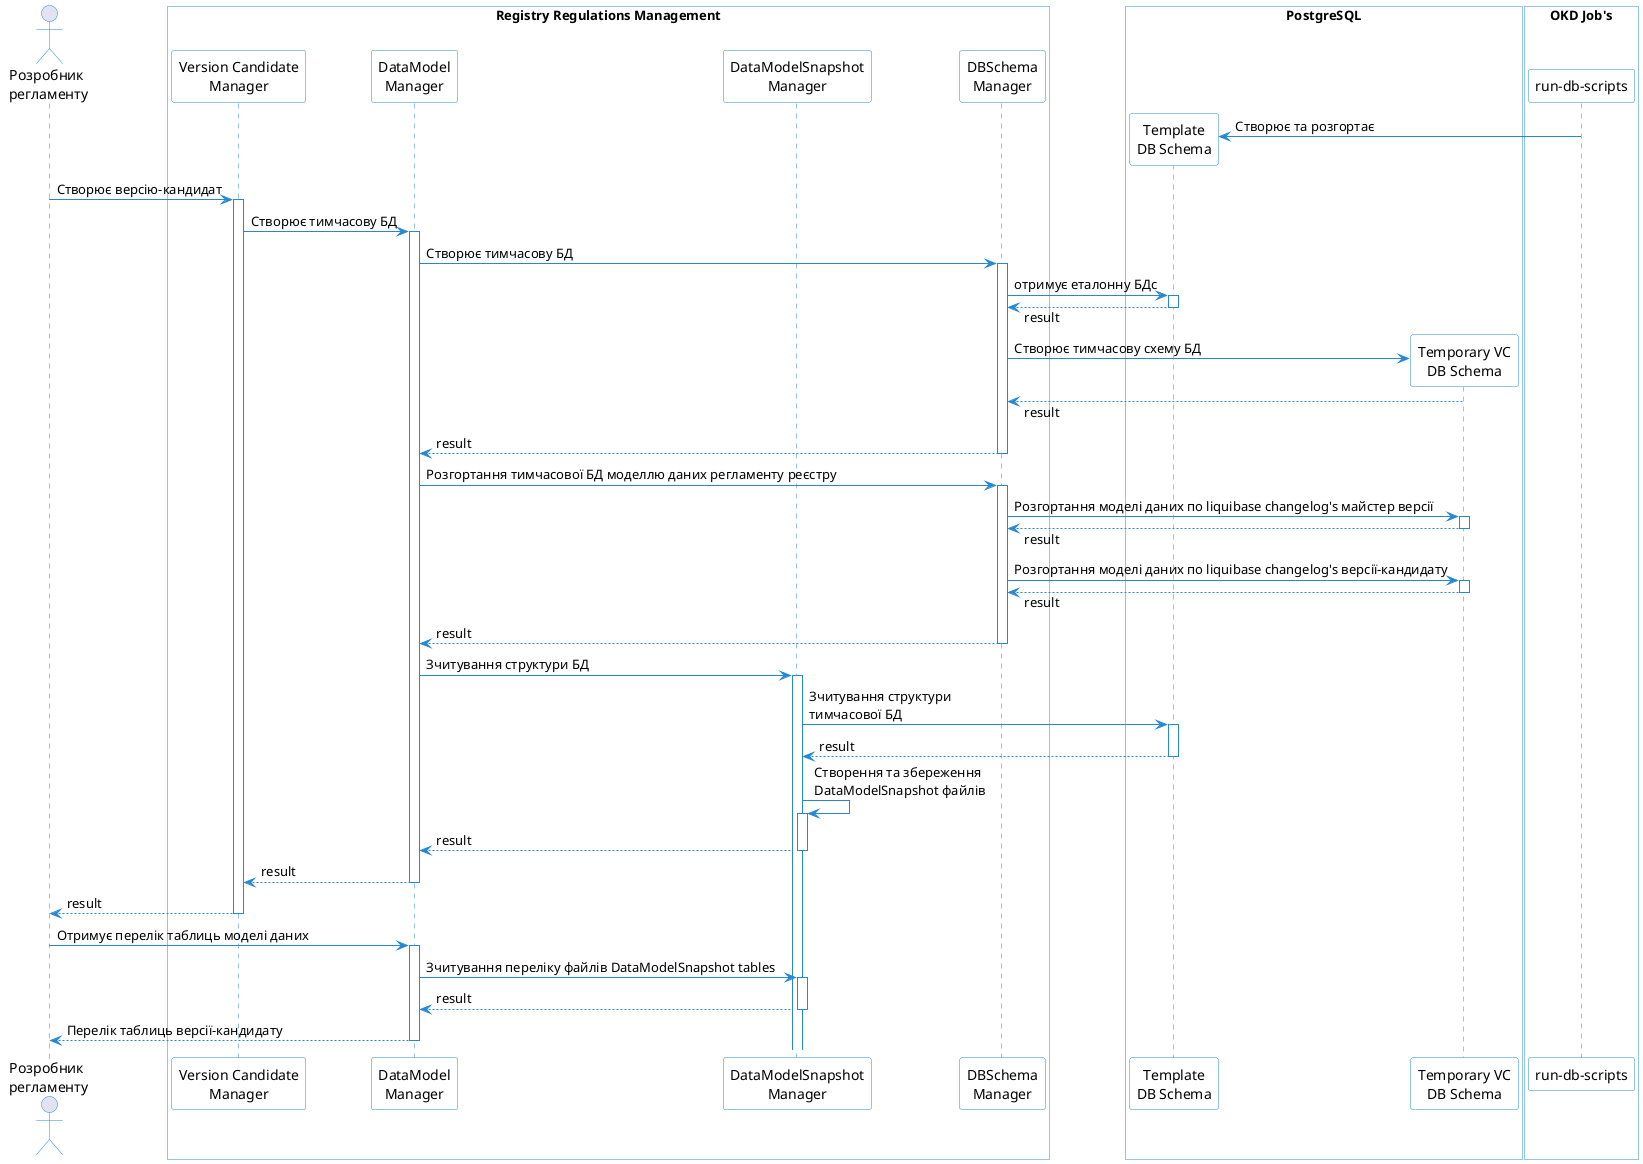@startuml

autoactivate on

skinparam shadowing false
skinparam DatabaseBackgroundColor white
skinparam DatabaseBorderColor #2688d4
skinparam QueueBackgroundColor white
skinparam QueueBorderColor #2688d4
skinparam NoteBackgroundColor white
skinparam NoteBorderColor #2688d4
skinparam sequence {
    ArrowColor #2688d4
    ActorBorderColor #2688d4
    LifeLineBorderColor #2688d4
    ParticipantBorderColor #2688d4
    ParticipantBackgroundColor white
    BoxBorderColor #2688d4
    BoxBackgroundColor white
}

skinparam responseMessageBelowArrow true

actor "Розробник\n регламенту" as Dev
'participant "Registry Regulations\nManagement" as RRM


box "Registry Regulations Management"
  participant "Version Candidate\nManager" as VCM
  participant "DataModel\nManager" as TablesManager
  participant "DataModelSnapshot\nManager" as SnapshotManager
  participant "DBSchema\nManager" as DBSchemaManager
end box


box "PostgreSQL"
  participant "Template\nDB Schema" as TemplateDB
  participant "Temporary VC\nDB Schema" as VCTemplateDB
end box


box "OKD Job's"
  participant "run-db-scripts" as OkdJob
end box

OkdJob -> TemplateDB ** : Створює та розгортає

'Create version candidate flow
Dev -> VCM: Створює версію-кандидат
  VCM -> TablesManager: Створює тимчасову БД
    TablesManager -> DBSchemaManager: Створює тимчасову БД
      DBSchemaManager -> TemplateDB: отримує еталонну БДc
      DBSchemaManager <-- TemplateDB: result
      DBSchemaManager -> VCTemplateDB ** : Створює тимчасову схему БД
      DBSchemaManager <-- VCTemplateDB: result
    DBSchemaManager --> TablesManager : result


    TablesManager -> DBSchemaManager: Розгортання тимчасової БД моделлю даних регламенту реєстру
      DBSchemaManager -> VCTemplateDB: Розгортання моделі даних по liquibase changelog's майстер версії
      DBSchemaManager <-- VCTemplateDB: result
      DBSchemaManager -> VCTemplateDB: Розгортання моделі даних по liquibase changelog's версії-кандидату
      DBSchemaManager <-- VCTemplateDB: result
    DBSchemaManager --> TablesManager: result

    TablesManager -> SnapshotManager: Зчитування структури БД
      SnapshotManager -> TemplateDB: Зчитування структури\nтимчасової БД
      TemplateDB --> SnapshotManager: result
      SnapshotManager -> SnapshotManager: Створення та збереження\nDataModelSnapshot файлів
    SnapshotManager --> TablesManager: result

  TablesManager --> VCM: result

VCM --> Dev: result

Dev -> TablesManager: Отримує перелік таблиць моделі даних
  TablesManager -> SnapshotManager: Зчитування переліку файлів DataModelSnapshot tables
  SnapshotManager --> TablesManager: result
TablesManager --> Dev: Перелік таблиць версії-кандидату




@enduml